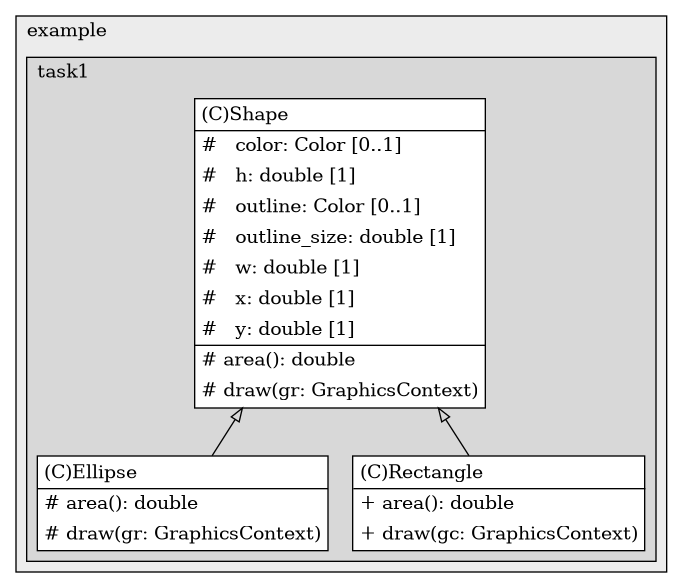 @startuml

/' diagram meta data start
config=StructureConfiguration;
{
  "projectClassification": {
    "searchMode": "OpenProject", // OpenProject, AllProjects
    "includedProjects": "",
    "pathEndKeywords": "*.impl",
    "isClientPath": "",
    "isClientName": "",
    "isTestPath": "",
    "isTestName": "",
    "isMappingPath": "",
    "isMappingName": "",
    "isDataAccessPath": "",
    "isDataAccessName": "",
    "isDataStructurePath": "",
    "isDataStructureName": "",
    "isInterfaceStructuresPath": "",
    "isInterfaceStructuresName": "",
    "isEntryPointPath": "",
    "isEntryPointName": "",
    "treatFinalFieldsAsMandatory": false
  },
  "graphRestriction": {
    "classPackageExcludeFilter": "",
    "classPackageIncludeFilter": "",
    "classNameExcludeFilter": "",
    "classNameIncludeFilter": "",
    "methodNameExcludeFilter": "",
    "methodNameIncludeFilter": "",
    "removeByInheritance": "", // inheritance/annotation based filtering is done in a second step
    "removeByAnnotation": "",
    "removeByClassPackage": "", // cleanup the graph after inheritance/annotation based filtering is done
    "removeByClassName": "",
    "cutMappings": false,
    "cutEnum": true,
    "cutTests": true,
    "cutClient": true,
    "cutDataAccess": false,
    "cutInterfaceStructures": false,
    "cutDataStructures": false,
    "cutGetterAndSetter": true,
    "cutConstructors": true
  },
  "graphTraversal": {
    "forwardDepth": 6,
    "backwardDepth": 6,
    "classPackageExcludeFilter": "",
    "classPackageIncludeFilter": "",
    "classNameExcludeFilter": "",
    "classNameIncludeFilter": "",
    "methodNameExcludeFilter": "",
    "methodNameIncludeFilter": "",
    "hideMappings": false,
    "hideDataStructures": false,
    "hidePrivateMethods": true,
    "hideInterfaceCalls": true, // indirection: implementation -> interface (is hidden) -> implementation
    "onlyShowApplicationEntryPoints": false, // root node is included
    "useMethodCallsForStructureDiagram": "ForwardOnly" // ForwardOnly, BothDirections, No
  },
  "details": {
    "aggregation": "GroupByClass", // ByClass, GroupByClass, None
    "showClassGenericTypes": true,
    "showMethods": true,
    "showMethodParameterNames": true,
    "showMethodParameterTypes": true,
    "showMethodReturnType": true,
    "showPackageLevels": 2,
    "showDetailedClassStructure": true
  },
  "rootClass": "com.example.task1.Ellipse",
  "extensionCallbackMethod": "" // qualified.class.name#methodName - signature: public static String method(String)
}
diagram meta data end '/



digraph g {
    rankdir="TB"
    splines=polyline
    

'nodes 
subgraph cluster_1322970774 { 
   	label=example
	labeljust=l
	fillcolor="#ececec"
	style=filled
   
   subgraph cluster_129515976 { 
   	label=task1
	labeljust=l
	fillcolor="#d8d8d8"
	style=filled
   
   Ellipse537999333[
	label=<<TABLE BORDER="1" CELLBORDER="0" CELLPADDING="4" CELLSPACING="0">
<TR><TD ALIGN="LEFT" >(C)Ellipse</TD></TR>
<HR/>
<TR><TD ALIGN="LEFT" ># area(): double</TD></TR>
<TR><TD ALIGN="LEFT" ># draw(gr: GraphicsContext)</TD></TR>
</TABLE>>
	style=filled
	margin=0
	shape=plaintext
	fillcolor="#FFFFFF"
];

Rectangle537999333[
	label=<<TABLE BORDER="1" CELLBORDER="0" CELLPADDING="4" CELLSPACING="0">
<TR><TD ALIGN="LEFT" >(C)Rectangle</TD></TR>
<HR/>
<TR><TD ALIGN="LEFT" >+ area(): double</TD></TR>
<TR><TD ALIGN="LEFT" >+ draw(gc: GraphicsContext)</TD></TR>
</TABLE>>
	style=filled
	margin=0
	shape=plaintext
	fillcolor="#FFFFFF"
];

Shape537999333[
	label=<<TABLE BORDER="1" CELLBORDER="0" CELLPADDING="4" CELLSPACING="0">
<TR><TD ALIGN="LEFT" >(C)Shape</TD></TR>
<HR/>
<TR><TD ALIGN="LEFT" >#   color: Color [0..1]</TD></TR>
<TR><TD ALIGN="LEFT" >#   h: double [1]</TD></TR>
<TR><TD ALIGN="LEFT" >#   outline: Color [0..1]</TD></TR>
<TR><TD ALIGN="LEFT" >#   outline_size: double [1]</TD></TR>
<TR><TD ALIGN="LEFT" >#   w: double [1]</TD></TR>
<TR><TD ALIGN="LEFT" >#   x: double [1]</TD></TR>
<TR><TD ALIGN="LEFT" >#   y: double [1]</TD></TR>
<HR/>
<TR><TD ALIGN="LEFT" ># area(): double</TD></TR>
<TR><TD ALIGN="LEFT" ># draw(gr: GraphicsContext)</TD></TR>
</TABLE>>
	style=filled
	margin=0
	shape=plaintext
	fillcolor="#FFFFFF"
];
} 
} 

'edges    
Shape537999333 -> Ellipse537999333[arrowhead=none, arrowtail=empty, dir=both];
Shape537999333 -> Rectangle537999333[arrowhead=none, arrowtail=empty, dir=both];
    
}
@enduml